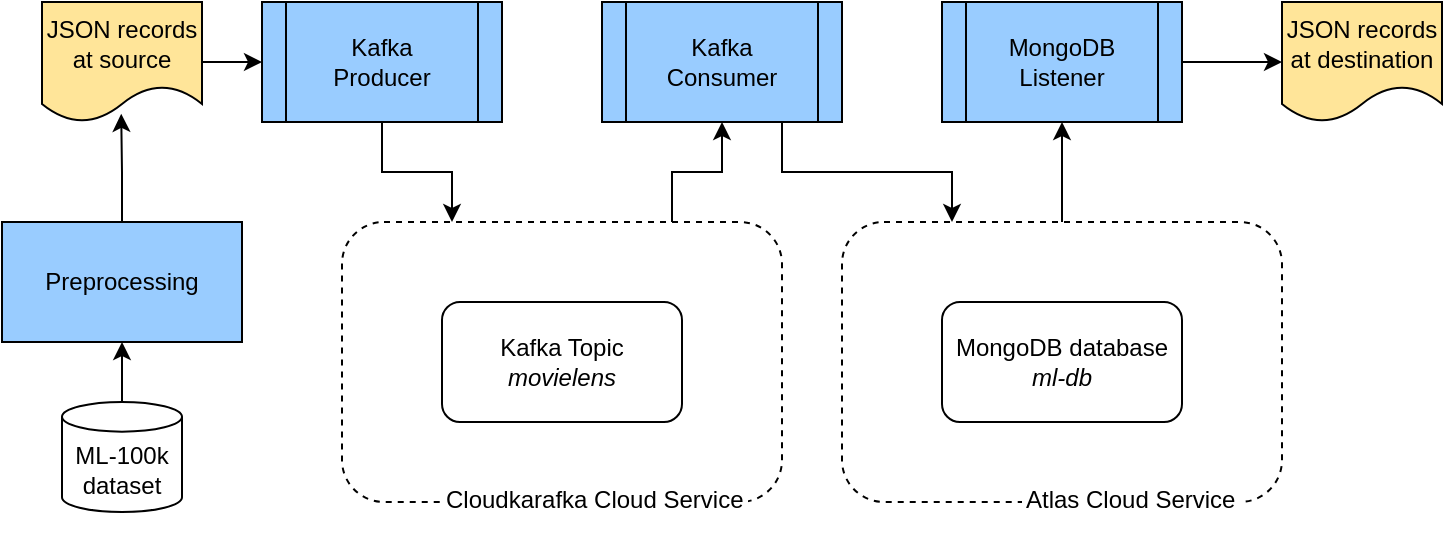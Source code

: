 <mxfile version="15.9.4" type="google"><diagram id="GsKSi9b3V0L1rBT35E37" name="Page-1"><mxGraphModel dx="1021" dy="567" grid="1" gridSize="10" guides="1" tooltips="1" connect="1" arrows="1" fold="1" page="0" pageScale="1" pageWidth="827" pageHeight="1169" background="none" math="0" shadow="0"><root><mxCell id="0"/><mxCell id="1" parent="0"/><mxCell id="Md6rgIR5ysAckgoQ_Qdd-31" style="edgeStyle=orthogonalEdgeStyle;rounded=0;orthogonalLoop=1;jettySize=auto;html=1;exitX=0.5;exitY=0;exitDx=0;exitDy=0;exitPerimeter=0;entryX=0.5;entryY=1;entryDx=0;entryDy=0;" edge="1" parent="1" source="Md6rgIR5ysAckgoQ_Qdd-1" target="Md6rgIR5ysAckgoQ_Qdd-2"><mxGeometry relative="1" as="geometry"/></mxCell><mxCell id="Md6rgIR5ysAckgoQ_Qdd-1" value="ML-100k dataset" style="shape=cylinder3;whiteSpace=wrap;html=1;boundedLbl=1;backgroundOutline=1;size=7.412;fillColor=none;" vertex="1" parent="1"><mxGeometry x="120" y="370" width="60" height="55" as="geometry"/></mxCell><mxCell id="Md6rgIR5ysAckgoQ_Qdd-32" style="edgeStyle=orthogonalEdgeStyle;rounded=0;orthogonalLoop=1;jettySize=auto;html=1;exitX=0.5;exitY=0;exitDx=0;exitDy=0;entryX=0.495;entryY=0.932;entryDx=0;entryDy=0;entryPerimeter=0;" edge="1" parent="1" source="Md6rgIR5ysAckgoQ_Qdd-2" target="Md6rgIR5ysAckgoQ_Qdd-26"><mxGeometry relative="1" as="geometry"/></mxCell><mxCell id="Md6rgIR5ysAckgoQ_Qdd-2" value="Preprocessing" style="rounded=0;whiteSpace=wrap;html=1;fillColor=#99CCFF;" vertex="1" parent="1"><mxGeometry x="90" y="280" width="120" height="60" as="geometry"/></mxCell><mxCell id="Md6rgIR5ysAckgoQ_Qdd-11" value="" style="group" vertex="1" connectable="0" parent="1"><mxGeometry x="260" y="280" width="220" height="155" as="geometry"/></mxCell><mxCell id="Md6rgIR5ysAckgoQ_Qdd-10" value="" style="rounded=1;whiteSpace=wrap;html=1;fillColor=none;dashed=1;" vertex="1" parent="Md6rgIR5ysAckgoQ_Qdd-11"><mxGeometry width="220" height="140" as="geometry"/></mxCell><mxCell id="Md6rgIR5ysAckgoQ_Qdd-7" value="Kafka Topic&lt;br&gt;&lt;i&gt;movielens&lt;/i&gt;" style="rounded=1;whiteSpace=wrap;html=1;fillColor=none;" vertex="1" parent="Md6rgIR5ysAckgoQ_Qdd-11"><mxGeometry x="50" y="40" width="120" height="60" as="geometry"/></mxCell><mxCell id="Md6rgIR5ysAckgoQ_Qdd-9" value="Cloudkarafka Cloud Service" style="text;whiteSpace=wrap;html=1;fillColor=default;" vertex="1" parent="Md6rgIR5ysAckgoQ_Qdd-11"><mxGeometry x="50" y="125" width="153" height="30" as="geometry"/></mxCell><mxCell id="Md6rgIR5ysAckgoQ_Qdd-12" value="" style="group" vertex="1" connectable="0" parent="1"><mxGeometry x="510" y="280" width="220" height="155" as="geometry"/></mxCell><mxCell id="Md6rgIR5ysAckgoQ_Qdd-13" value="" style="rounded=1;whiteSpace=wrap;html=1;fillColor=none;dashed=1;" vertex="1" parent="Md6rgIR5ysAckgoQ_Qdd-12"><mxGeometry width="220" height="140" as="geometry"/></mxCell><mxCell id="Md6rgIR5ysAckgoQ_Qdd-14" value="MongoDB database&lt;br&gt;&lt;i&gt;ml-db&lt;/i&gt;" style="rounded=1;whiteSpace=wrap;html=1;fillColor=none;" vertex="1" parent="Md6rgIR5ysAckgoQ_Qdd-12"><mxGeometry x="50" y="40" width="120" height="60" as="geometry"/></mxCell><mxCell id="Md6rgIR5ysAckgoQ_Qdd-15" value="Atlas Cloud Service" style="text;whiteSpace=wrap;html=1;fillColor=default;" vertex="1" parent="Md6rgIR5ysAckgoQ_Qdd-12"><mxGeometry x="90" y="125" width="110" height="30" as="geometry"/></mxCell><mxCell id="Md6rgIR5ysAckgoQ_Qdd-22" style="edgeStyle=orthogonalEdgeStyle;rounded=0;orthogonalLoop=1;jettySize=auto;html=1;exitX=0.5;exitY=1;exitDx=0;exitDy=0;entryX=0.25;entryY=0;entryDx=0;entryDy=0;" edge="1" parent="1" source="Md6rgIR5ysAckgoQ_Qdd-16" target="Md6rgIR5ysAckgoQ_Qdd-10"><mxGeometry relative="1" as="geometry"/></mxCell><mxCell id="Md6rgIR5ysAckgoQ_Qdd-16" value="Kafka&lt;br&gt;Producer" style="shape=process;whiteSpace=wrap;html=1;backgroundOutline=1;fillColor=#99CCFF;" vertex="1" parent="1"><mxGeometry x="220" y="170" width="120" height="60" as="geometry"/></mxCell><mxCell id="Md6rgIR5ysAckgoQ_Qdd-24" style="edgeStyle=orthogonalEdgeStyle;rounded=0;orthogonalLoop=1;jettySize=auto;html=1;exitX=0.75;exitY=1;exitDx=0;exitDy=0;entryX=0.25;entryY=0;entryDx=0;entryDy=0;" edge="1" parent="1" source="Md6rgIR5ysAckgoQ_Qdd-17" target="Md6rgIR5ysAckgoQ_Qdd-13"><mxGeometry relative="1" as="geometry"/></mxCell><mxCell id="Md6rgIR5ysAckgoQ_Qdd-17" value="Kafka&lt;br&gt;Consumer" style="shape=process;whiteSpace=wrap;html=1;backgroundOutline=1;fillColor=#99CCFF;" vertex="1" parent="1"><mxGeometry x="390" y="170" width="120" height="60" as="geometry"/></mxCell><mxCell id="Md6rgIR5ysAckgoQ_Qdd-30" style="edgeStyle=orthogonalEdgeStyle;rounded=0;orthogonalLoop=1;jettySize=auto;html=1;exitX=1;exitY=0.5;exitDx=0;exitDy=0;entryX=0;entryY=0.5;entryDx=0;entryDy=0;" edge="1" parent="1" source="Md6rgIR5ysAckgoQ_Qdd-18" target="Md6rgIR5ysAckgoQ_Qdd-29"><mxGeometry relative="1" as="geometry"/></mxCell><mxCell id="Md6rgIR5ysAckgoQ_Qdd-18" value="MongoDB&lt;br&gt;Listener" style="shape=process;whiteSpace=wrap;html=1;backgroundOutline=1;fillColor=#99CCFF;" vertex="1" parent="1"><mxGeometry x="560" y="170" width="120" height="60" as="geometry"/></mxCell><mxCell id="Md6rgIR5ysAckgoQ_Qdd-23" style="edgeStyle=orthogonalEdgeStyle;rounded=0;orthogonalLoop=1;jettySize=auto;html=1;exitX=0.75;exitY=0;exitDx=0;exitDy=0;entryX=0.5;entryY=1;entryDx=0;entryDy=0;" edge="1" parent="1" source="Md6rgIR5ysAckgoQ_Qdd-10" target="Md6rgIR5ysAckgoQ_Qdd-17"><mxGeometry relative="1" as="geometry"/></mxCell><mxCell id="Md6rgIR5ysAckgoQ_Qdd-25" style="edgeStyle=orthogonalEdgeStyle;rounded=0;orthogonalLoop=1;jettySize=auto;html=1;exitX=0.5;exitY=0;exitDx=0;exitDy=0;entryX=0.5;entryY=1;entryDx=0;entryDy=0;" edge="1" parent="1" source="Md6rgIR5ysAckgoQ_Qdd-13" target="Md6rgIR5ysAckgoQ_Qdd-18"><mxGeometry relative="1" as="geometry"/></mxCell><mxCell id="Md6rgIR5ysAckgoQ_Qdd-28" style="edgeStyle=orthogonalEdgeStyle;rounded=0;orthogonalLoop=1;jettySize=auto;html=1;exitX=1;exitY=0.5;exitDx=0;exitDy=0;entryX=0;entryY=0.5;entryDx=0;entryDy=0;" edge="1" parent="1" source="Md6rgIR5ysAckgoQ_Qdd-26" target="Md6rgIR5ysAckgoQ_Qdd-16"><mxGeometry relative="1" as="geometry"/></mxCell><mxCell id="Md6rgIR5ysAckgoQ_Qdd-26" value="JSON records&lt;br&gt;at source" style="shape=document;whiteSpace=wrap;html=1;boundedLbl=1;fillColor=#FFE599;" vertex="1" parent="1"><mxGeometry x="110" y="170" width="80" height="60" as="geometry"/></mxCell><mxCell id="Md6rgIR5ysAckgoQ_Qdd-29" value="JSON records&lt;br&gt;at destination" style="shape=document;whiteSpace=wrap;html=1;boundedLbl=1;fillColor=#FFE599;" vertex="1" parent="1"><mxGeometry x="730" y="170" width="80" height="60" as="geometry"/></mxCell></root></mxGraphModel></diagram></mxfile>